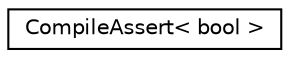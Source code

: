 digraph "Graphical Class Hierarchy"
{
 // LATEX_PDF_SIZE
  edge [fontname="Helvetica",fontsize="10",labelfontname="Helvetica",labelfontsize="10"];
  node [fontname="Helvetica",fontsize="10",shape=record];
  rankdir="LR";
  Node0 [label="CompileAssert\< bool \>",height=0.2,width=0.4,color="black", fillcolor="white", style="filled",URL="$structgoogle_1_1logging__internal_1_1_compile_assert.html",tooltip=" "];
}

